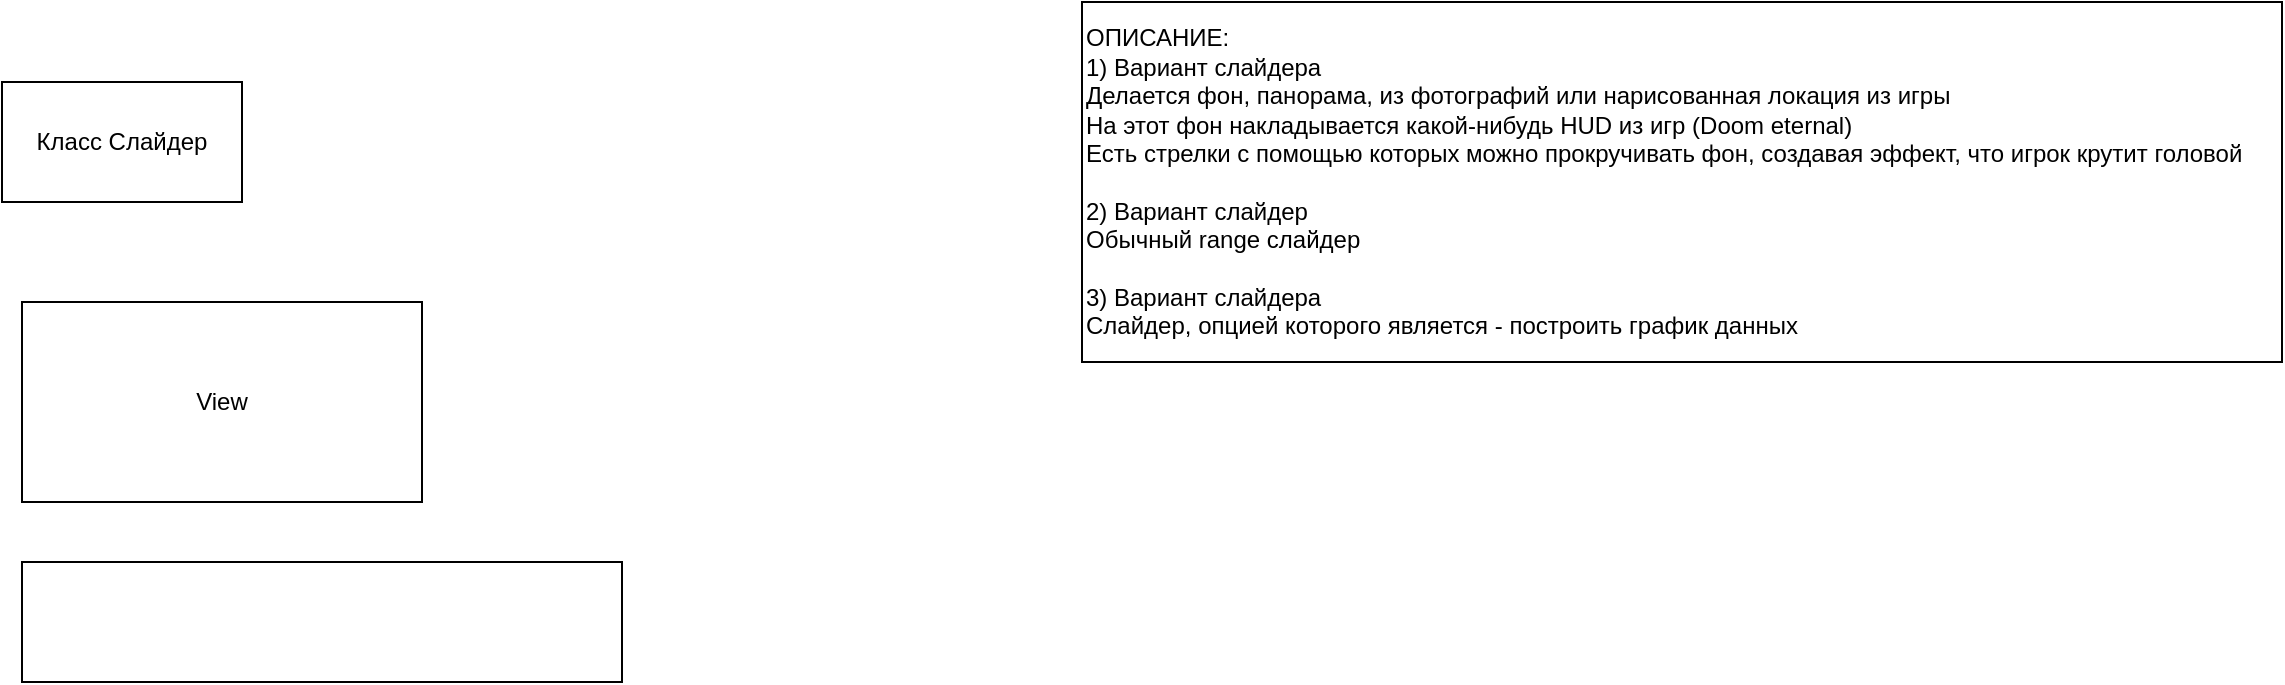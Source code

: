 <mxfile version="13.9.8" type="device"><diagram id="-biWiwkRALhkzraxLYSp" name="Арх (примитив)"><mxGraphModel dx="2374" dy="1848" grid="1" gridSize="10" guides="1" tooltips="1" connect="1" arrows="1" fold="1" page="1" pageScale="1" pageWidth="1169" pageHeight="827" math="0" shadow="0"><root><mxCell id="0"/><mxCell id="1" parent="0"/><mxCell id="ljneWY9IvT1hFOkZf3Y_-5" value="Класс Слайдер" style="rounded=0;whiteSpace=wrap;html=1;" parent="1" vertex="1"><mxGeometry x="70" y="10" width="120" height="60" as="geometry"/></mxCell><mxCell id="ljneWY9IvT1hFOkZf3Y_-6" value="View" style="rounded=0;whiteSpace=wrap;html=1;" parent="1" vertex="1"><mxGeometry x="80" y="120" width="200" height="100" as="geometry"/></mxCell><mxCell id="ljneWY9IvT1hFOkZf3Y_-8" value="" style="rounded=0;whiteSpace=wrap;html=1;" parent="1" vertex="1"><mxGeometry x="80" y="250" width="300" height="60" as="geometry"/></mxCell><mxCell id="ljneWY9IvT1hFOkZf3Y_-9" value="ОПИСАНИЕ:&lt;br&gt;1) Вариант слайдера&lt;br&gt;Делается фон, панорама, из фотографий или нарисованная локация из игры&lt;br&gt;На этот фон накладывается какой-нибудь HUD из игр (Doom eternal)&lt;br&gt;Есть стрелки с помощью которых можно прокручивать фон, создавая эффект, что игрок крутит головой&lt;br&gt;&lt;br&gt;2) Вариант слайдер&lt;br&gt;Обычный range слайдер&lt;br&gt;&lt;br&gt;3) Вариант слайдера&amp;nbsp;&lt;br&gt;Слайдер, опцией которого является - построить график данных" style="rounded=0;whiteSpace=wrap;html=1;align=left;" parent="1" vertex="1"><mxGeometry x="610" y="-30" width="600" height="180" as="geometry"/></mxCell></root></mxGraphModel></diagram></mxfile>